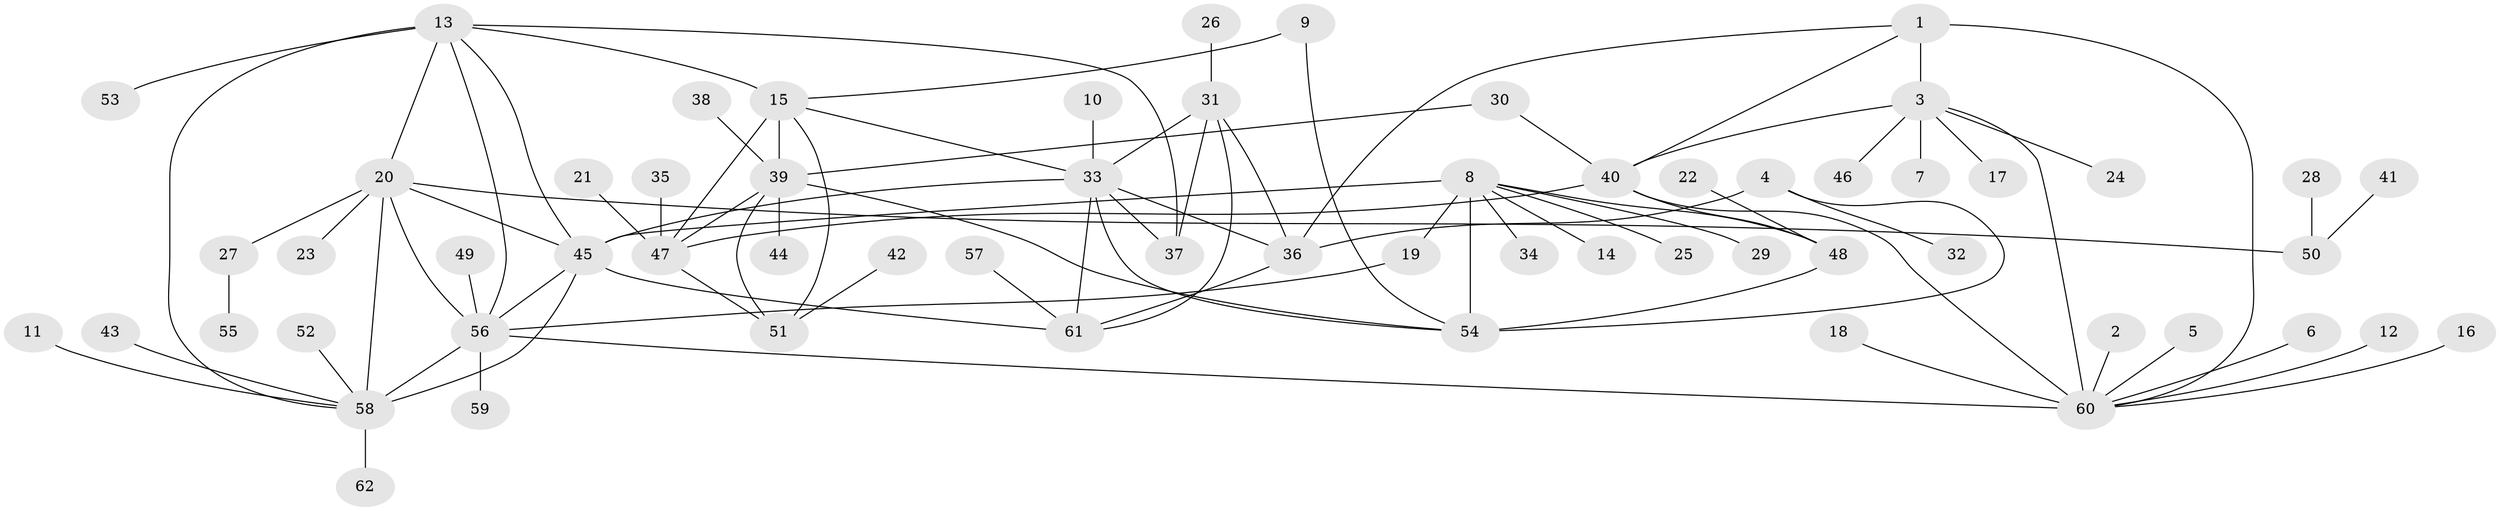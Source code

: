 // original degree distribution, {8: 0.016129032258064516, 6: 0.04838709677419355, 9: 0.06451612903225806, 11: 0.016129032258064516, 7: 0.04838709677419355, 10: 0.03225806451612903, 5: 0.016129032258064516, 14: 0.008064516129032258, 1: 0.5806451612903226, 2: 0.12903225806451613, 3: 0.03225806451612903, 4: 0.008064516129032258}
// Generated by graph-tools (version 1.1) at 2025/37/03/04/25 23:37:49]
// undirected, 62 vertices, 90 edges
graph export_dot {
  node [color=gray90,style=filled];
  1;
  2;
  3;
  4;
  5;
  6;
  7;
  8;
  9;
  10;
  11;
  12;
  13;
  14;
  15;
  16;
  17;
  18;
  19;
  20;
  21;
  22;
  23;
  24;
  25;
  26;
  27;
  28;
  29;
  30;
  31;
  32;
  33;
  34;
  35;
  36;
  37;
  38;
  39;
  40;
  41;
  42;
  43;
  44;
  45;
  46;
  47;
  48;
  49;
  50;
  51;
  52;
  53;
  54;
  55;
  56;
  57;
  58;
  59;
  60;
  61;
  62;
  1 -- 3 [weight=3.0];
  1 -- 36 [weight=1.0];
  1 -- 40 [weight=1.0];
  1 -- 60 [weight=1.0];
  2 -- 60 [weight=1.0];
  3 -- 7 [weight=1.0];
  3 -- 17 [weight=1.0];
  3 -- 24 [weight=1.0];
  3 -- 40 [weight=3.0];
  3 -- 46 [weight=1.0];
  3 -- 60 [weight=3.0];
  4 -- 32 [weight=1.0];
  4 -- 36 [weight=1.0];
  4 -- 54 [weight=1.0];
  5 -- 60 [weight=1.0];
  6 -- 60 [weight=1.0];
  8 -- 14 [weight=1.0];
  8 -- 19 [weight=1.0];
  8 -- 25 [weight=1.0];
  8 -- 29 [weight=1.0];
  8 -- 34 [weight=1.0];
  8 -- 45 [weight=1.0];
  8 -- 48 [weight=3.0];
  8 -- 54 [weight=6.0];
  9 -- 15 [weight=1.0];
  9 -- 54 [weight=1.0];
  10 -- 33 [weight=1.0];
  11 -- 58 [weight=1.0];
  12 -- 60 [weight=1.0];
  13 -- 15 [weight=1.0];
  13 -- 20 [weight=1.0];
  13 -- 37 [weight=1.0];
  13 -- 45 [weight=1.0];
  13 -- 53 [weight=1.0];
  13 -- 56 [weight=1.0];
  13 -- 58 [weight=2.0];
  15 -- 33 [weight=1.0];
  15 -- 39 [weight=2.0];
  15 -- 47 [weight=4.0];
  15 -- 51 [weight=2.0];
  16 -- 60 [weight=1.0];
  18 -- 60 [weight=1.0];
  19 -- 56 [weight=1.0];
  20 -- 23 [weight=1.0];
  20 -- 27 [weight=1.0];
  20 -- 45 [weight=1.0];
  20 -- 50 [weight=1.0];
  20 -- 56 [weight=1.0];
  20 -- 58 [weight=2.0];
  21 -- 47 [weight=1.0];
  22 -- 48 [weight=1.0];
  26 -- 31 [weight=1.0];
  27 -- 55 [weight=1.0];
  28 -- 50 [weight=1.0];
  30 -- 39 [weight=1.0];
  30 -- 40 [weight=1.0];
  31 -- 33 [weight=4.0];
  31 -- 36 [weight=2.0];
  31 -- 37 [weight=1.0];
  31 -- 61 [weight=2.0];
  33 -- 36 [weight=2.0];
  33 -- 37 [weight=1.0];
  33 -- 45 [weight=1.0];
  33 -- 54 [weight=1.0];
  33 -- 61 [weight=2.0];
  35 -- 47 [weight=1.0];
  36 -- 61 [weight=1.0];
  38 -- 39 [weight=1.0];
  39 -- 44 [weight=1.0];
  39 -- 47 [weight=2.0];
  39 -- 51 [weight=1.0];
  39 -- 54 [weight=1.0];
  40 -- 47 [weight=1.0];
  40 -- 48 [weight=1.0];
  40 -- 60 [weight=1.0];
  41 -- 50 [weight=1.0];
  42 -- 51 [weight=1.0];
  43 -- 58 [weight=1.0];
  45 -- 56 [weight=1.0];
  45 -- 58 [weight=2.0];
  45 -- 61 [weight=1.0];
  47 -- 51 [weight=2.0];
  48 -- 54 [weight=2.0];
  49 -- 56 [weight=1.0];
  52 -- 58 [weight=1.0];
  56 -- 58 [weight=2.0];
  56 -- 59 [weight=1.0];
  56 -- 60 [weight=1.0];
  57 -- 61 [weight=1.0];
  58 -- 62 [weight=1.0];
}
